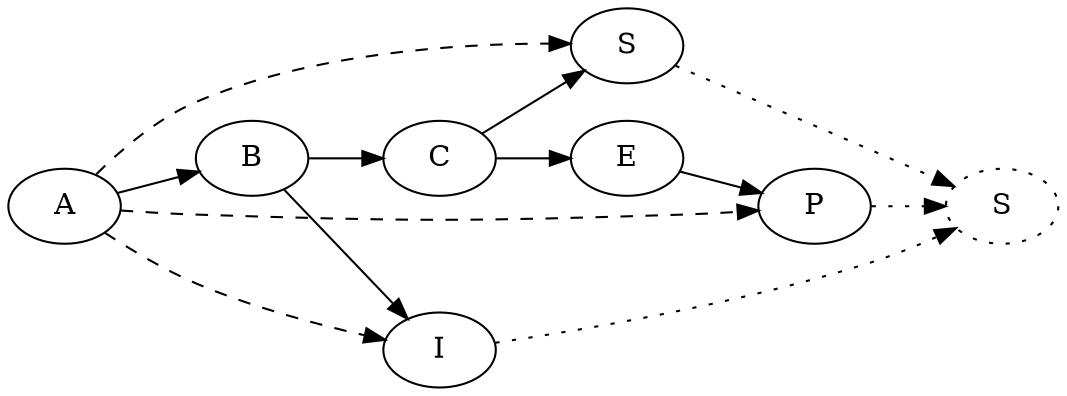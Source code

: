 digraph {
    rankdir="LR"

    A -> B -> C;
    C -> S;
    C -> E;
    B -> I;
    E -> P;

    X[label="S",style=dotted];
    I -> X[style=dotted];
    P -> X[style=dotted];
    S -> X[style=dotted];

    A -> I[style=dashed];
    A -> P[style=dashed];
    A -> S[style=dashed];
}